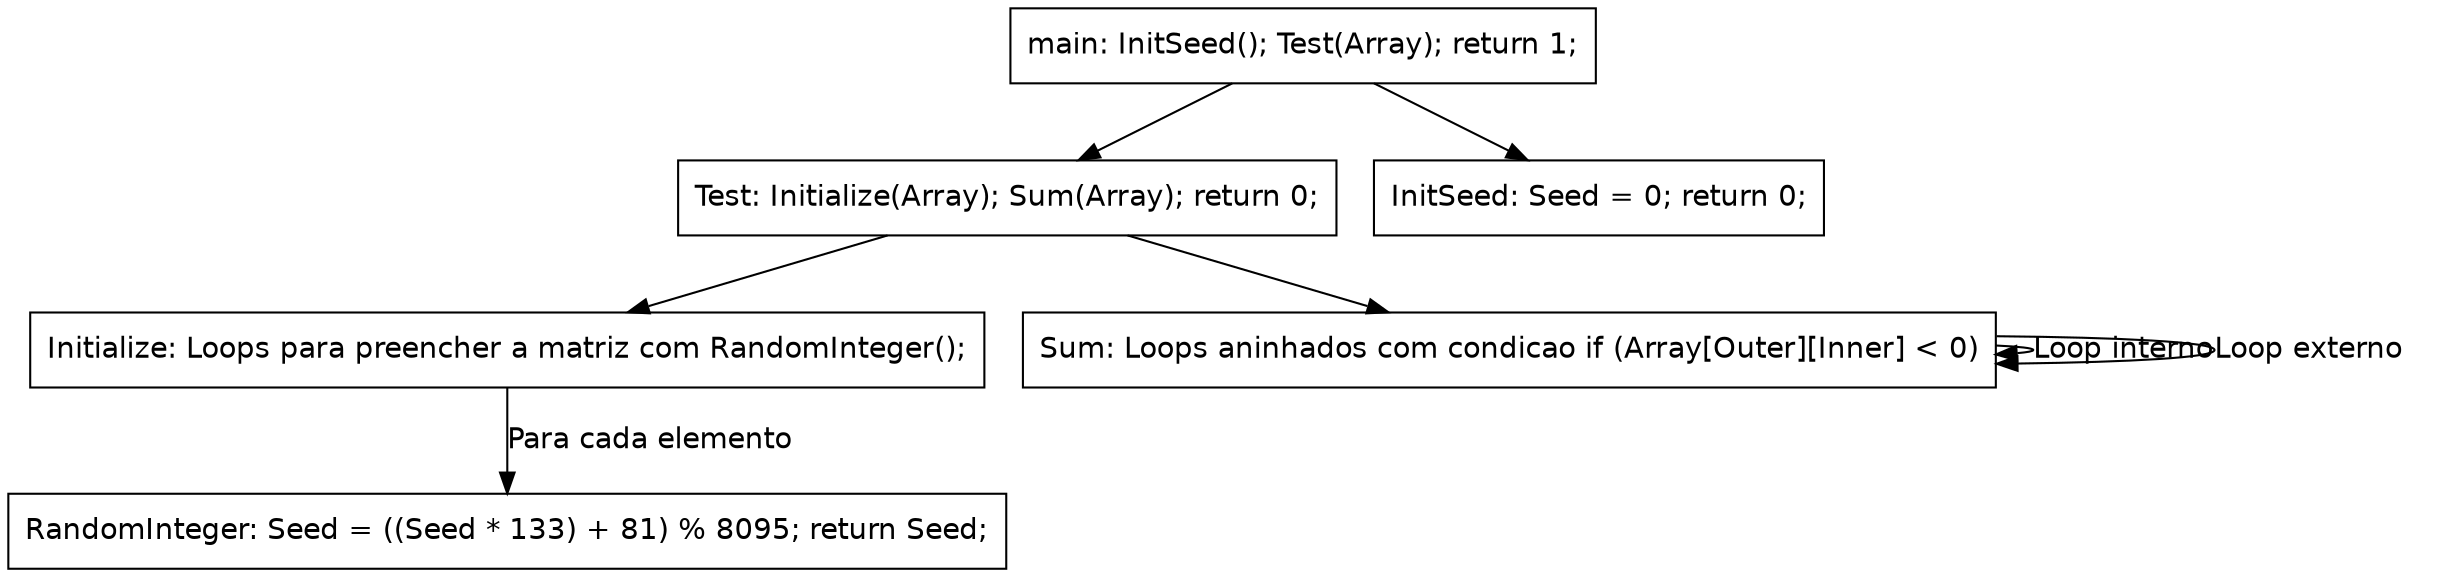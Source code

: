 digraph CFG {
    node [shape=box, fontname="Helvetica"];
    edge [fontname="Helvetica"];

    // Nos principais
    Main [label="main: InitSeed(); Test(Array); return 1;"];
    Test [label="Test: Initialize(Array); Sum(Array); return 0;"];
    Initialize [label="Initialize: Loops para preencher a matriz com RandomInteger();"];
    Sum [label="Sum: Loops aninhados com condicao if (Array[Outer][Inner] < 0)"];
    InitSeed [label="InitSeed: Seed = 0; return 0;"];
    RandomInteger [label="RandomInteger: Seed = ((Seed * 133) + 81) % 8095; return Seed;"];

    // Arestas
    Main -> InitSeed;
    Main -> Test;
    Test -> Initialize;
    Test -> Sum;
    Initialize -> RandomInteger [label="Para cada elemento"];
    Sum -> Sum [label="Loop interno"];
    Sum -> Sum [label="Loop externo"];
}